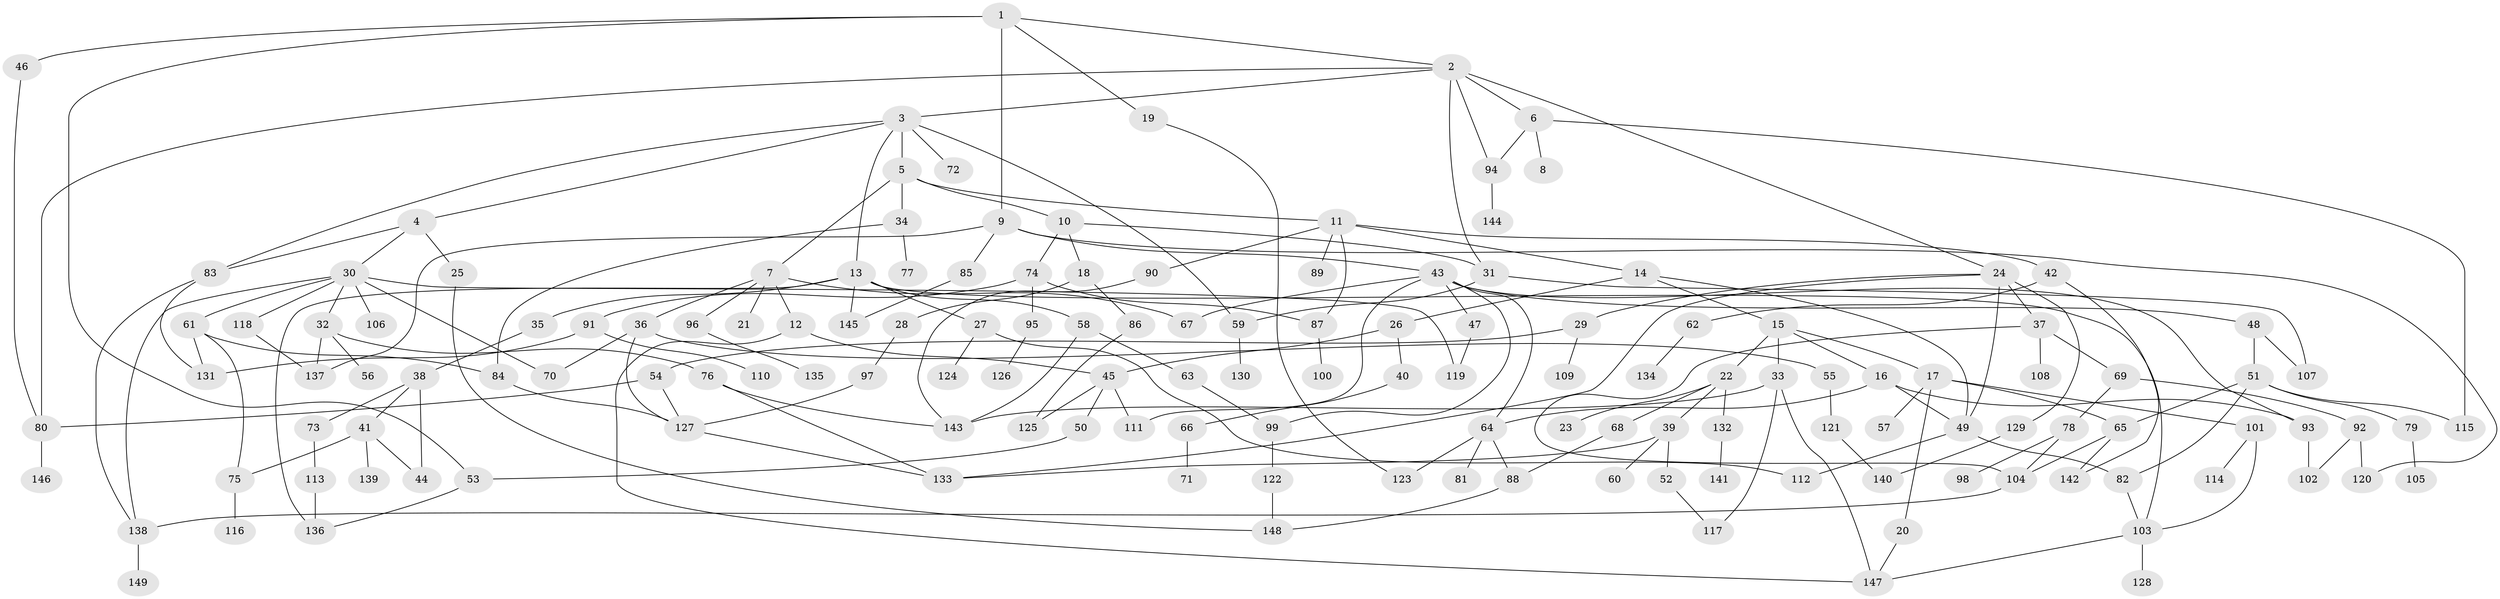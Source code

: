 // Generated by graph-tools (version 1.1) at 2025/34/03/09/25 02:34:08]
// undirected, 149 vertices, 209 edges
graph export_dot {
graph [start="1"]
  node [color=gray90,style=filled];
  1;
  2;
  3;
  4;
  5;
  6;
  7;
  8;
  9;
  10;
  11;
  12;
  13;
  14;
  15;
  16;
  17;
  18;
  19;
  20;
  21;
  22;
  23;
  24;
  25;
  26;
  27;
  28;
  29;
  30;
  31;
  32;
  33;
  34;
  35;
  36;
  37;
  38;
  39;
  40;
  41;
  42;
  43;
  44;
  45;
  46;
  47;
  48;
  49;
  50;
  51;
  52;
  53;
  54;
  55;
  56;
  57;
  58;
  59;
  60;
  61;
  62;
  63;
  64;
  65;
  66;
  67;
  68;
  69;
  70;
  71;
  72;
  73;
  74;
  75;
  76;
  77;
  78;
  79;
  80;
  81;
  82;
  83;
  84;
  85;
  86;
  87;
  88;
  89;
  90;
  91;
  92;
  93;
  94;
  95;
  96;
  97;
  98;
  99;
  100;
  101;
  102;
  103;
  104;
  105;
  106;
  107;
  108;
  109;
  110;
  111;
  112;
  113;
  114;
  115;
  116;
  117;
  118;
  119;
  120;
  121;
  122;
  123;
  124;
  125;
  126;
  127;
  128;
  129;
  130;
  131;
  132;
  133;
  134;
  135;
  136;
  137;
  138;
  139;
  140;
  141;
  142;
  143;
  144;
  145;
  146;
  147;
  148;
  149;
  1 -- 2;
  1 -- 9;
  1 -- 19;
  1 -- 46;
  1 -- 53;
  2 -- 3;
  2 -- 6;
  2 -- 24;
  2 -- 31;
  2 -- 80;
  2 -- 94;
  3 -- 4;
  3 -- 5;
  3 -- 13;
  3 -- 72;
  3 -- 83;
  3 -- 59;
  4 -- 25;
  4 -- 30;
  4 -- 83;
  5 -- 7;
  5 -- 10;
  5 -- 11;
  5 -- 34;
  6 -- 8;
  6 -- 115;
  6 -- 94;
  7 -- 12;
  7 -- 21;
  7 -- 36;
  7 -- 67;
  7 -- 96;
  9 -- 43;
  9 -- 85;
  9 -- 120;
  9 -- 137;
  10 -- 18;
  10 -- 74;
  10 -- 31;
  11 -- 14;
  11 -- 42;
  11 -- 87;
  11 -- 89;
  11 -- 90;
  12 -- 45;
  12 -- 147;
  13 -- 27;
  13 -- 35;
  13 -- 58;
  13 -- 136;
  13 -- 145;
  13 -- 103;
  14 -- 15;
  14 -- 26;
  14 -- 49;
  15 -- 16;
  15 -- 17;
  15 -- 22;
  15 -- 33;
  16 -- 64;
  16 -- 49;
  16 -- 93;
  17 -- 20;
  17 -- 57;
  17 -- 65;
  17 -- 101;
  18 -- 28;
  18 -- 86;
  19 -- 123;
  20 -- 147;
  22 -- 23;
  22 -- 39;
  22 -- 68;
  22 -- 132;
  24 -- 29;
  24 -- 37;
  24 -- 129;
  24 -- 133;
  24 -- 49;
  25 -- 148;
  26 -- 40;
  26 -- 45;
  27 -- 124;
  27 -- 112;
  28 -- 97;
  29 -- 54;
  29 -- 109;
  30 -- 32;
  30 -- 61;
  30 -- 70;
  30 -- 106;
  30 -- 118;
  30 -- 119;
  30 -- 138;
  31 -- 59;
  31 -- 107;
  32 -- 56;
  32 -- 76;
  32 -- 137;
  33 -- 147;
  33 -- 143;
  33 -- 117;
  34 -- 77;
  34 -- 84;
  35 -- 38;
  36 -- 55;
  36 -- 70;
  36 -- 127;
  37 -- 69;
  37 -- 104;
  37 -- 108;
  38 -- 41;
  38 -- 44;
  38 -- 73;
  39 -- 52;
  39 -- 60;
  39 -- 133;
  40 -- 66;
  41 -- 139;
  41 -- 44;
  41 -- 75;
  42 -- 62;
  42 -- 142;
  43 -- 47;
  43 -- 48;
  43 -- 93;
  43 -- 99;
  43 -- 67;
  43 -- 111;
  43 -- 64;
  45 -- 50;
  45 -- 111;
  45 -- 125;
  46 -- 80;
  47 -- 119;
  48 -- 51;
  48 -- 107;
  49 -- 82;
  49 -- 112;
  50 -- 53;
  51 -- 79;
  51 -- 65;
  51 -- 115;
  51 -- 82;
  52 -- 117;
  53 -- 136;
  54 -- 127;
  54 -- 80;
  55 -- 121;
  58 -- 63;
  58 -- 143;
  59 -- 130;
  61 -- 75;
  61 -- 131;
  61 -- 84;
  62 -- 134;
  63 -- 99;
  64 -- 81;
  64 -- 88;
  64 -- 123;
  65 -- 142;
  65 -- 104;
  66 -- 71;
  68 -- 88;
  69 -- 78;
  69 -- 92;
  73 -- 113;
  74 -- 91;
  74 -- 95;
  74 -- 87;
  75 -- 116;
  76 -- 143;
  76 -- 133;
  78 -- 98;
  78 -- 104;
  79 -- 105;
  80 -- 146;
  82 -- 103;
  83 -- 138;
  83 -- 131;
  84 -- 127;
  85 -- 145;
  86 -- 125;
  87 -- 100;
  88 -- 148;
  90 -- 143;
  91 -- 110;
  91 -- 131;
  92 -- 102;
  92 -- 120;
  93 -- 102;
  94 -- 144;
  95 -- 126;
  96 -- 135;
  97 -- 127;
  99 -- 122;
  101 -- 103;
  101 -- 114;
  103 -- 128;
  103 -- 147;
  104 -- 138;
  113 -- 136;
  118 -- 137;
  121 -- 140;
  122 -- 148;
  127 -- 133;
  129 -- 140;
  132 -- 141;
  138 -- 149;
}
